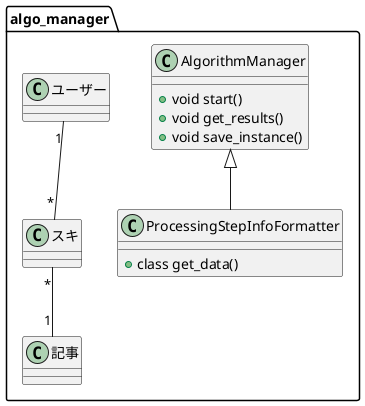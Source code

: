 @startuml

package algo_manager {
    
   class AlgorithmManager {
       + void start() 
       + void get_results()
       + void save_instance()
   }

   class ProcessingStepInfoFormatter {
       + class get_data()
   }

   AlgorithmManager <|--  ProcessingStepInfoFormatter

   class スキ
   ユーザー "1" -- "*" スキ
   スキ "*" -- "1" 記事
}

@enduml


